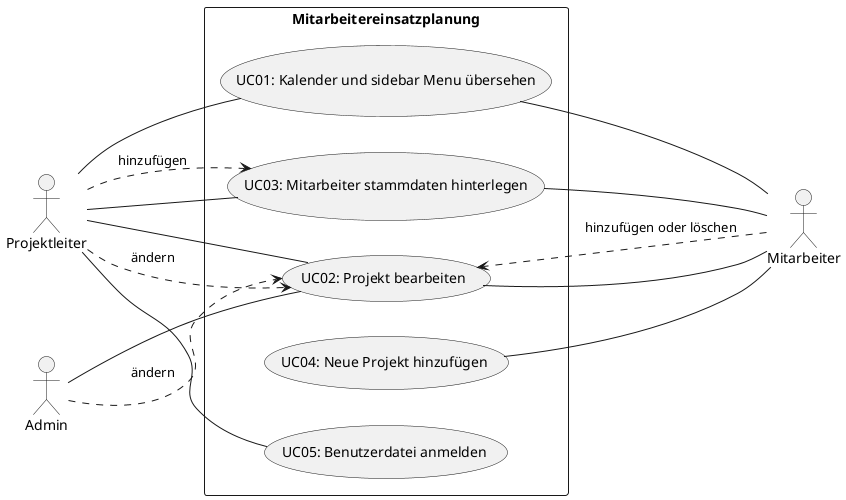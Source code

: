 @startuml example-usecase-diagram
left to right direction

' skin parameters for usecase with special stereotype
skinparam usecase<<unspezifiziert>> {
  BackgroundColor #eee
  BorderColor #red
  StereotypeFontColor #gray
  StereotypeFontSize 10
}

actor Projektleiter
actor Mitarbeiter
actor Admin

rectangle "Mitarbeitereinsatzplanung" {
  usecase "UC01: Kalender und sidebar Menu übersehen" as uc01
  usecase "UC02: Projekt bearbeiten" as uc02
  usecase "UC03: Mitarbeiter stammdaten hinterlegen" as uc03
  usecase "UC04: Neue Projekt hinzufügen" as uc04
  usecase "UC05: Benutzerdatei anmelden" as uc05
}

Projektleiter -- uc01
uc01 -- Mitarbeiter
Projektleiter -- uc02
Projektleiter .down.> uc02 : ändern
Admin -- uc02
Admin .down.> uc02 : ändern
uc02 -- Mitarbeiter
Mitarbeiter .down.> uc02 : hinzufügen oder löschen
Projektleiter -- uc03
Projektleiter .down.> uc03 : hinzufügen
uc03 -- Mitarbeiter
uc04 -- Mitarbeiter
Projektleiter -- uc05 
@enduml